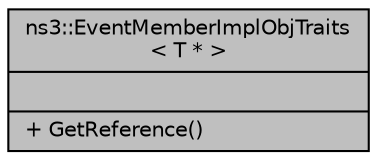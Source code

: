 digraph "ns3::EventMemberImplObjTraits&lt; T * &gt;"
{
  edge [fontname="Helvetica",fontsize="10",labelfontname="Helvetica",labelfontsize="10"];
  node [fontname="Helvetica",fontsize="10",shape=record];
  Node1 [label="{ns3::EventMemberImplObjTraits\l\< T * \>\n||+ GetReference()\l}",height=0.2,width=0.4,color="black", fillcolor="grey75", style="filled", fontcolor="black"];
}
